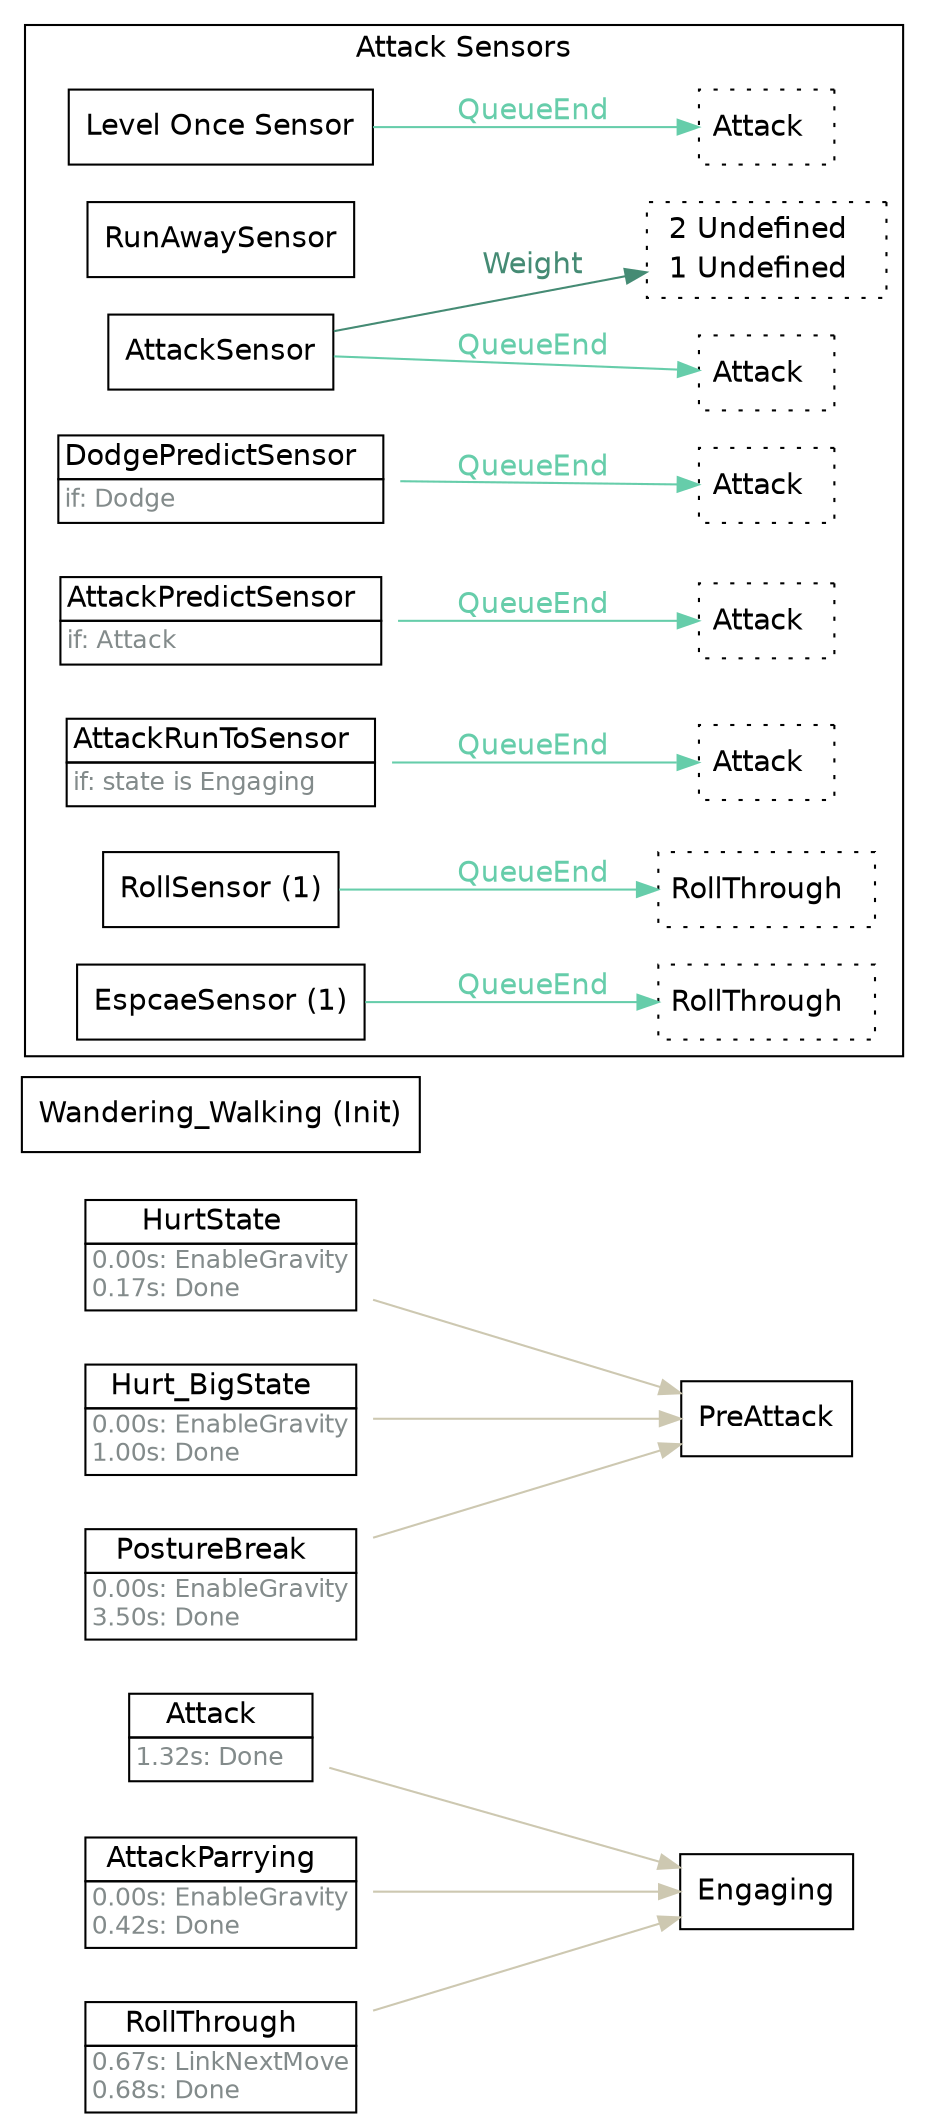 strict digraph "Foo" {
	"rankdir"="LR";
	node ["shape"="box", "fontname"="Helvetica"];
	edge ["fontname"="Helvetica"];
	"Attack" ["shape"="plaintext", "label"=<<TABLE border="0" cellborder="1" cellspacing="0" cellpadding="2"><TR><TD >Attack  </TD></TR><TR><TD align="left" balign="left"><FONT point-size="12" color="azure4">1.32s: Done</FONT>  </TD></TR></TABLE>>]
	"Attack" -> "Engaging"  ["color"="cornsilk3", "fontcolor"="cornsilk3"]
	"AttackParrying" ["shape"="plaintext", "label"=<<TABLE border="0" cellborder="1" cellspacing="0" cellpadding="2"><TR><TD >AttackParrying  </TD></TR><TR><TD align="left" balign="left"><FONT point-size="12" color="azure4">0.00s: EnableGravity<br/>0.42s: Done</FONT>  </TD></TR></TABLE>>]
	"AttackParrying" -> "Engaging"  ["color"="cornsilk3", "fontcolor"="cornsilk3"]
	"HurtState" ["shape"="plaintext", "label"=<<TABLE border="0" cellborder="1" cellspacing="0" cellpadding="2"><TR><TD >HurtState  </TD></TR><TR><TD align="left" balign="left"><FONT point-size="12" color="azure4">0.00s: EnableGravity<br/>0.17s: Done</FONT>  </TD></TR></TABLE>>]
	"HurtState" -> "PreAttack"  ["color"="cornsilk3", "fontcolor"="cornsilk3"]
	"Hurt_BigState" ["shape"="plaintext", "label"=<<TABLE border="0" cellborder="1" cellspacing="0" cellpadding="2"><TR><TD >Hurt_BigState  </TD></TR><TR><TD align="left" balign="left"><FONT point-size="12" color="azure4">0.00s: EnableGravity<br/>1.00s: Done</FONT>  </TD></TR></TABLE>>]
	"Hurt_BigState" -> "PreAttack"  ["color"="cornsilk3", "fontcolor"="cornsilk3"]
	"PostureBreak" ["shape"="plaintext", "label"=<<TABLE border="0" cellborder="1" cellspacing="0" cellpadding="2"><TR><TD >PostureBreak  </TD></TR><TR><TD align="left" balign="left"><FONT point-size="12" color="azure4">0.00s: EnableGravity<br/>3.50s: Done</FONT>  </TD></TR></TABLE>>]
	"PostureBreak" -> "PreAttack"  ["color"="cornsilk3", "fontcolor"="cornsilk3"]
	"RollThrough" ["shape"="plaintext", "label"=<<TABLE border="0" cellborder="1" cellspacing="0" cellpadding="2"><TR><TD >RollThrough  </TD></TR><TR><TD align="left" balign="left"><FONT point-size="12" color="azure4">0.67s: LinkNextMove<br/>0.68s: Done</FONT>  </TD></TR></TABLE>>]
	"RollThrough" -> "Engaging"  ["color"="cornsilk3", "fontcolor"="cornsilk3"]
	"Wandering_Walking" ["label"="Wandering_Walking (Init)"]
	subgraph "cluster_attacksensors" {
		"rank"="sink";
		"label"="Attack Sensors";
		"fontname"="Helvetica";
		"Level Once Sensor" ["label"="Level Once Sensor"]
		"Level Once Sensor_linked" ["shape"="box", "style"="dotted", "label"=<<TABLE border="0" cellborder="0" cellspacing="0" cellpadding="2"><TR><TD>Attack  </TD></TR></TABLE>>, "margin"="0.05"]
		"Level Once Sensor" -> "Level Once Sensor_linked"  ["label"="QueueEnd", "color"="aquamarine3", "fontcolor"="aquamarine3"]
		"RunAwaySensor" ["label"="RunAwaySensor"]
		"AttackSensor" ["label"="AttackSensor"]
		"AttackSensor_linked" ["shape"="box", "style"="dotted", "label"=<<TABLE border="0" cellborder="0" cellspacing="0" cellpadding="2"><TR><TD>Attack  </TD></TR></TABLE>>, "margin"="0.05"]
		"AttackSensor" -> "AttackSensor_linked"  ["label"="QueueEnd", "color"="aquamarine3", "fontcolor"="aquamarine3"]
		"AttackSensor_mustuse" ["shape"="box", "style"="dotted", "label"=<<TABLE border="0" cellborder="0" cellspacing="0" cellpadding="2"><TR><TD>2 Undefined  </TD></TR><TR><TD>1 Undefined  </TD></TR></TABLE>>]
		"AttackSensor" -> "AttackSensor_mustuse"  ["label"="Weight", "color"="aquamarine4", "fontcolor"="aquamarine4"]
		"DodgePredictSensor" ["shape"="plaintext", "label"=<<TABLE border="0" cellborder="1" cellspacing="0" cellpadding="2"><TR><TD >DodgePredictSensor  </TD></TR><TR><TD align="left" balign="left"><FONT point-size="12" color="azure4">if: Dodge</FONT>  </TD></TR></TABLE>>]
		"DodgePredictSensor_linked" ["shape"="box", "style"="dotted", "label"=<<TABLE border="0" cellborder="0" cellspacing="0" cellpadding="2"><TR><TD>Attack  </TD></TR></TABLE>>, "margin"="0.05"]
		"DodgePredictSensor" -> "DodgePredictSensor_linked"  ["label"="QueueEnd", "color"="aquamarine3", "fontcolor"="aquamarine3"]
		"AttackPredictSensor" ["shape"="plaintext", "label"=<<TABLE border="0" cellborder="1" cellspacing="0" cellpadding="2"><TR><TD >AttackPredictSensor  </TD></TR><TR><TD align="left" balign="left"><FONT point-size="12" color="azure4">if: Attack</FONT>  </TD></TR></TABLE>>]
		"AttackPredictSensor_linked" ["shape"="box", "style"="dotted", "label"=<<TABLE border="0" cellborder="0" cellspacing="0" cellpadding="2"><TR><TD>Attack  </TD></TR></TABLE>>, "margin"="0.05"]
		"AttackPredictSensor" -> "AttackPredictSensor_linked"  ["label"="QueueEnd", "color"="aquamarine3", "fontcolor"="aquamarine3"]
		"AttackRunToSensor" ["shape"="plaintext", "label"=<<TABLE border="0" cellborder="1" cellspacing="0" cellpadding="2"><TR><TD >AttackRunToSensor  </TD></TR><TR><TD align="left" balign="left"><FONT point-size="12" color="azure4">if: state is Engaging</FONT>  </TD></TR></TABLE>>]
		"AttackRunToSensor_linked" ["shape"="box", "style"="dotted", "label"=<<TABLE border="0" cellborder="0" cellspacing="0" cellpadding="2"><TR><TD>Attack  </TD></TR></TABLE>>, "margin"="0.05"]
		"AttackRunToSensor" -> "AttackRunToSensor_linked"  ["label"="QueueEnd", "color"="aquamarine3", "fontcolor"="aquamarine3"]
		"RollSensor (1)" ["label"="RollSensor (1)"]
		"RollSensor (1)_linked" ["shape"="box", "style"="dotted", "label"=<<TABLE border="0" cellborder="0" cellspacing="0" cellpadding="2"><TR><TD>RollThrough  </TD></TR></TABLE>>, "margin"="0.05"]
		"RollSensor (1)" -> "RollSensor (1)_linked"  ["label"="QueueEnd", "color"="aquamarine3", "fontcolor"="aquamarine3"]
		"EspcaeSensor (1)" ["label"="EspcaeSensor (1)"]
		"EspcaeSensor (1)_linked" ["shape"="box", "style"="dotted", "label"=<<TABLE border="0" cellborder="0" cellspacing="0" cellpadding="2"><TR><TD>RollThrough  </TD></TR></TABLE>>, "margin"="0.05"]
		"EspcaeSensor (1)" -> "EspcaeSensor (1)_linked"  ["label"="QueueEnd", "color"="aquamarine3", "fontcolor"="aquamarine3"]
	}
	
}
